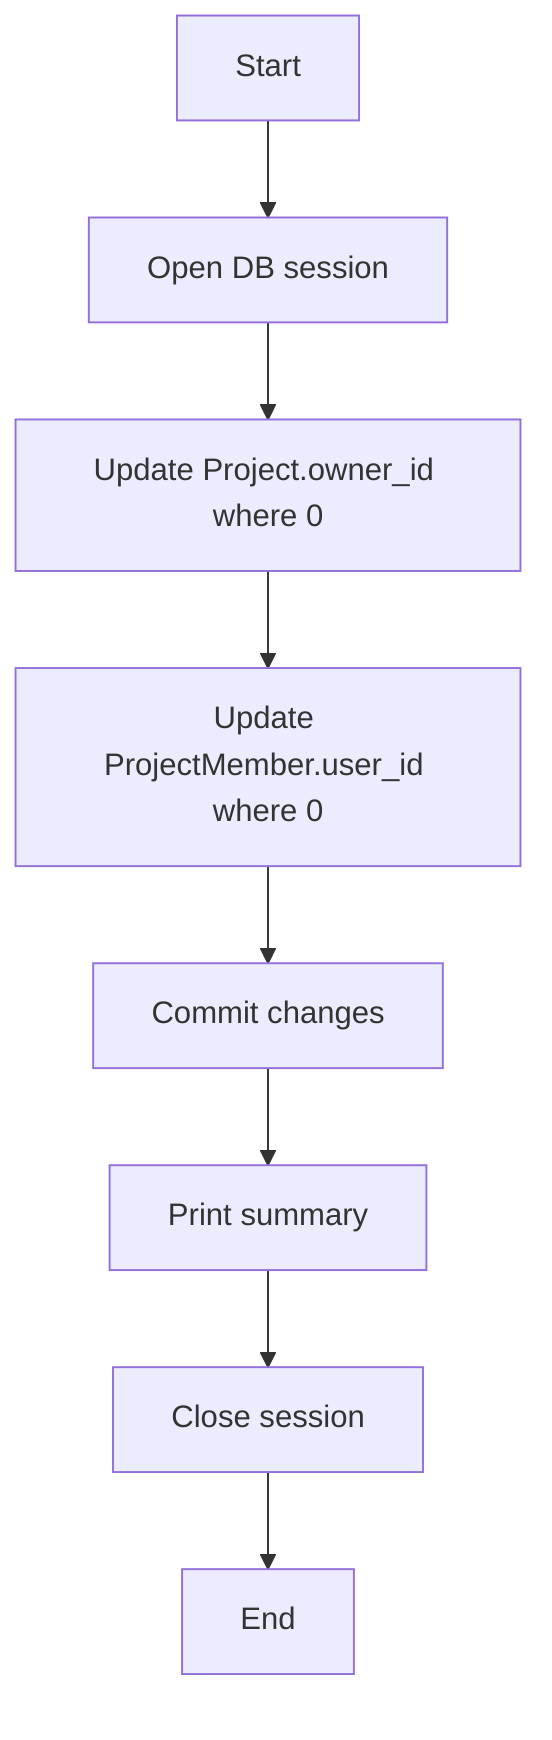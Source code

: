 %% repair_project_owners.py - Mermaid Flowchart
flowchart TD
    A[Start] --> B[Open DB session]
    B --> C[Update Project.owner_id where 0]
    C --> D[Update ProjectMember.user_id where 0]
    D --> E[Commit changes]
    E --> F[Print summary]
    F --> G[Close session]
    G --> H[End]